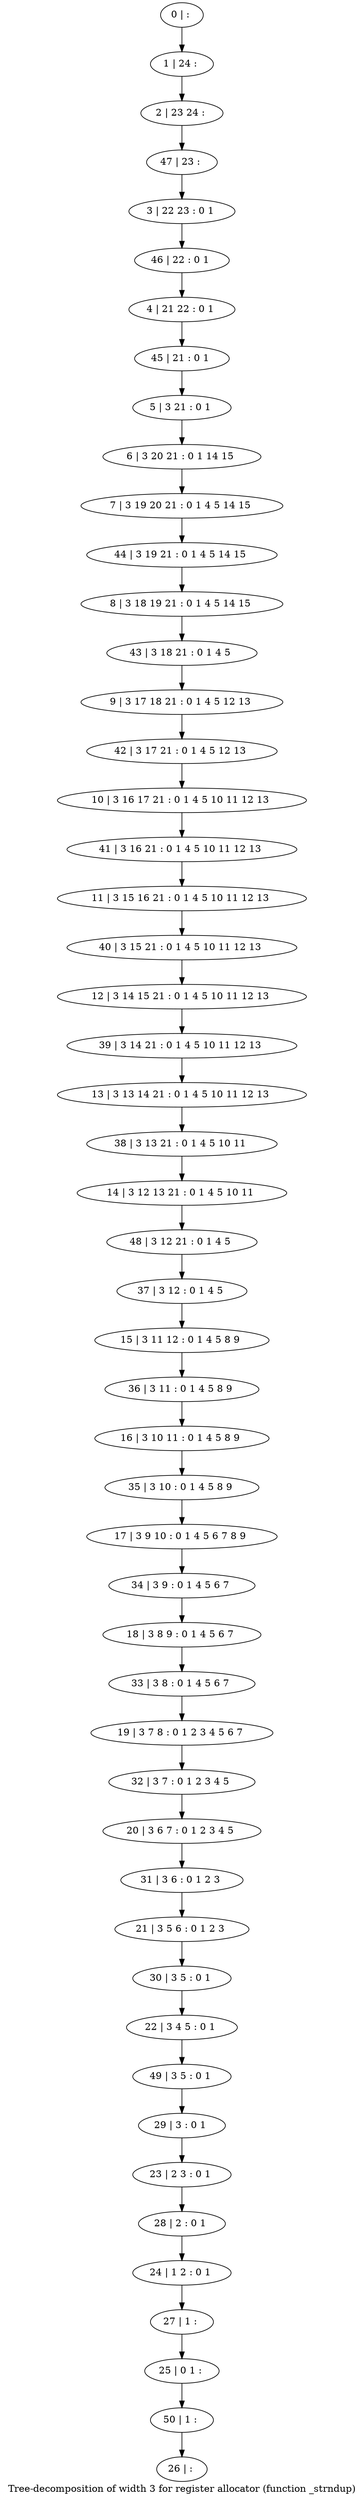 digraph G {
graph [label="Tree-decomposition of width 3 for register allocator (function _strndup)"]
0[label="0 | : "];
1[label="1 | 24 : "];
2[label="2 | 23 24 : "];
3[label="3 | 22 23 : 0 1 "];
4[label="4 | 21 22 : 0 1 "];
5[label="5 | 3 21 : 0 1 "];
6[label="6 | 3 20 21 : 0 1 14 15 "];
7[label="7 | 3 19 20 21 : 0 1 4 5 14 15 "];
8[label="8 | 3 18 19 21 : 0 1 4 5 14 15 "];
9[label="9 | 3 17 18 21 : 0 1 4 5 12 13 "];
10[label="10 | 3 16 17 21 : 0 1 4 5 10 11 12 13 "];
11[label="11 | 3 15 16 21 : 0 1 4 5 10 11 12 13 "];
12[label="12 | 3 14 15 21 : 0 1 4 5 10 11 12 13 "];
13[label="13 | 3 13 14 21 : 0 1 4 5 10 11 12 13 "];
14[label="14 | 3 12 13 21 : 0 1 4 5 10 11 "];
15[label="15 | 3 11 12 : 0 1 4 5 8 9 "];
16[label="16 | 3 10 11 : 0 1 4 5 8 9 "];
17[label="17 | 3 9 10 : 0 1 4 5 6 7 8 9 "];
18[label="18 | 3 8 9 : 0 1 4 5 6 7 "];
19[label="19 | 3 7 8 : 0 1 2 3 4 5 6 7 "];
20[label="20 | 3 6 7 : 0 1 2 3 4 5 "];
21[label="21 | 3 5 6 : 0 1 2 3 "];
22[label="22 | 3 4 5 : 0 1 "];
23[label="23 | 2 3 : 0 1 "];
24[label="24 | 1 2 : 0 1 "];
25[label="25 | 0 1 : "];
26[label="26 | : "];
27[label="27 | 1 : "];
28[label="28 | 2 : 0 1 "];
29[label="29 | 3 : 0 1 "];
30[label="30 | 3 5 : 0 1 "];
31[label="31 | 3 6 : 0 1 2 3 "];
32[label="32 | 3 7 : 0 1 2 3 4 5 "];
33[label="33 | 3 8 : 0 1 4 5 6 7 "];
34[label="34 | 3 9 : 0 1 4 5 6 7 "];
35[label="35 | 3 10 : 0 1 4 5 8 9 "];
36[label="36 | 3 11 : 0 1 4 5 8 9 "];
37[label="37 | 3 12 : 0 1 4 5 "];
38[label="38 | 3 13 21 : 0 1 4 5 10 11 "];
39[label="39 | 3 14 21 : 0 1 4 5 10 11 12 13 "];
40[label="40 | 3 15 21 : 0 1 4 5 10 11 12 13 "];
41[label="41 | 3 16 21 : 0 1 4 5 10 11 12 13 "];
42[label="42 | 3 17 21 : 0 1 4 5 12 13 "];
43[label="43 | 3 18 21 : 0 1 4 5 "];
44[label="44 | 3 19 21 : 0 1 4 5 14 15 "];
45[label="45 | 21 : 0 1 "];
46[label="46 | 22 : 0 1 "];
47[label="47 | 23 : "];
48[label="48 | 3 12 21 : 0 1 4 5 "];
49[label="49 | 3 5 : 0 1 "];
50[label="50 | 1 : "];
0->1 ;
1->2 ;
5->6 ;
6->7 ;
27->25 ;
24->27 ;
28->24 ;
23->28 ;
29->23 ;
30->22 ;
21->30 ;
31->21 ;
20->31 ;
32->20 ;
19->32 ;
33->19 ;
18->33 ;
34->18 ;
17->34 ;
35->17 ;
16->35 ;
36->16 ;
15->36 ;
37->15 ;
38->14 ;
13->38 ;
39->13 ;
12->39 ;
40->12 ;
11->40 ;
41->11 ;
10->41 ;
42->10 ;
9->42 ;
43->9 ;
8->43 ;
44->8 ;
7->44 ;
45->5 ;
4->45 ;
46->4 ;
3->46 ;
47->3 ;
2->47 ;
48->37 ;
14->48 ;
49->29 ;
22->49 ;
50->26 ;
25->50 ;
}
